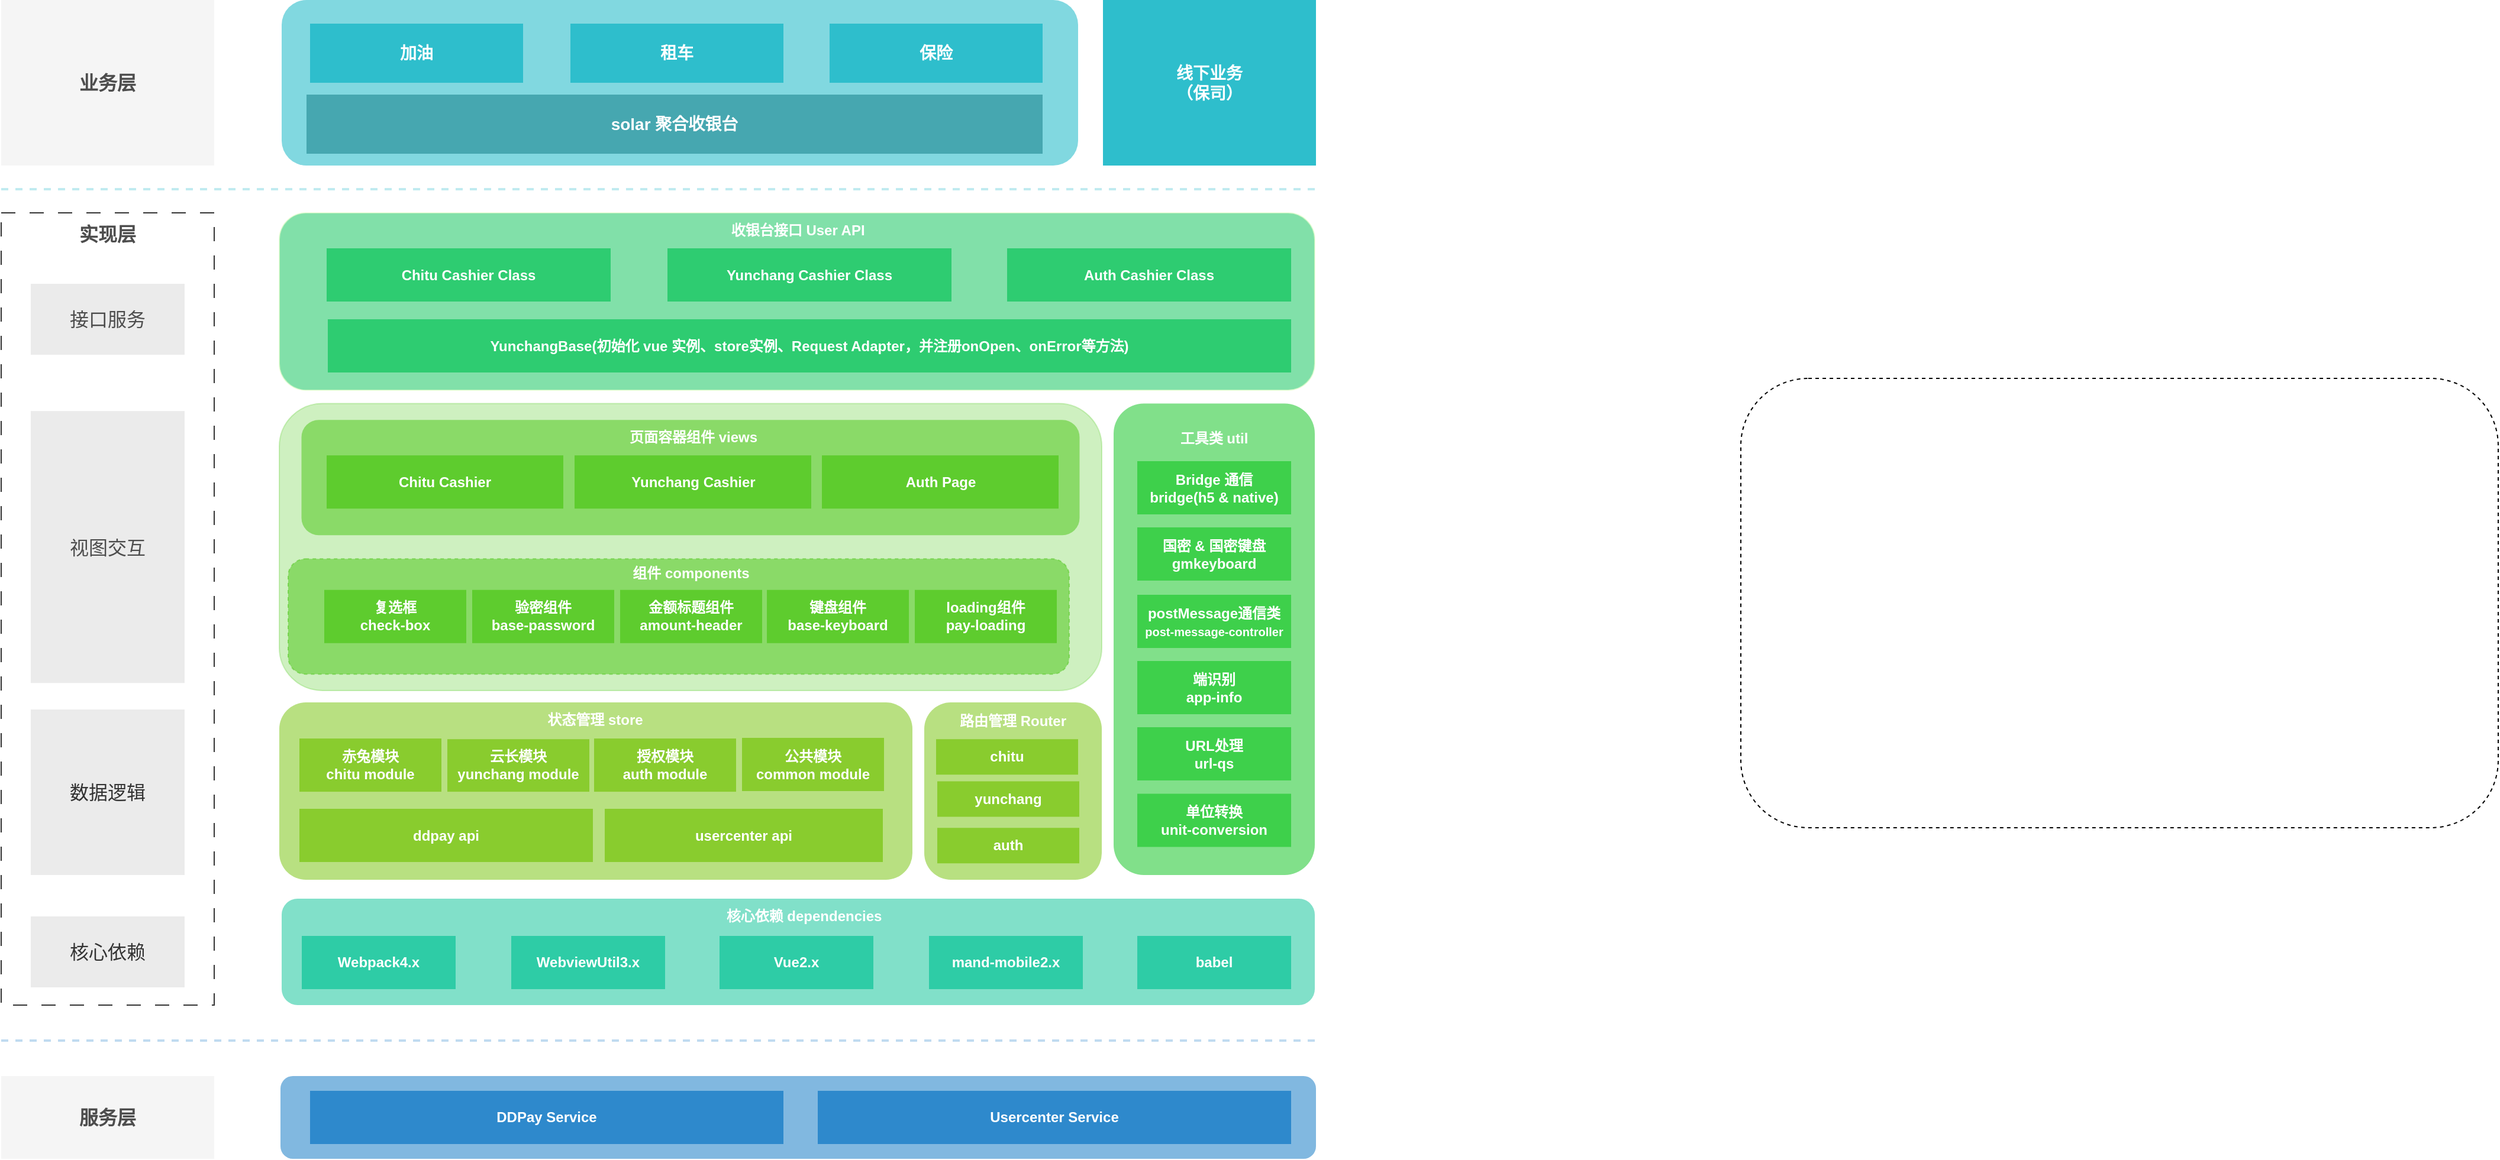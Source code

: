 <mxfile version="22.1.7" type="github">
  <diagram name="第 1 页" id="GGUch8PBxxLQfr5ORZUA">
    <mxGraphModel dx="1687" dy="925" grid="1" gridSize="10" guides="1" tooltips="1" connect="1" arrows="1" fold="1" page="1" pageScale="1" pageWidth="827" pageHeight="1169" math="0" shadow="0">
      <root>
        <mxCell id="0" />
        <mxCell id="1" parent="0" />
        <mxCell id="tyBWiqdXj7CT22cmNioW-110" value="" style="rounded=1;whiteSpace=wrap;html=1;fillColor=#2ebecc;dashed=1;labelBackgroundColor=none;strokeColor=none;opacity=60;" vertex="1" parent="1">
          <mxGeometry x="287" y="100" width="673" height="140" as="geometry" />
        </mxCell>
        <mxCell id="tyBWiqdXj7CT22cmNioW-52" value="" style="rounded=1;whiteSpace=wrap;html=1;fillColor=#2ecc3c;dashed=1;labelBackgroundColor=none;strokeColor=none;opacity=60;" vertex="1" parent="1">
          <mxGeometry x="990" y="441.25" width="170" height="398.75" as="geometry" />
        </mxCell>
        <mxCell id="tyBWiqdXj7CT22cmNioW-53" value="工具类 util" style="text;html=1;strokeColor=none;fillColor=none;align=center;verticalAlign=middle;whiteSpace=wrap;rounded=0;labelBackgroundColor=none;fontColor=#FFFFFF;fontStyle=1" vertex="1" parent="1">
          <mxGeometry x="1045" y="456.13" width="60" height="30" as="geometry" />
        </mxCell>
        <mxCell id="tyBWiqdXj7CT22cmNioW-64" value="国密 &amp;amp; 国密键盘&lt;br&gt;gmkeyboard" style="rounded=0;whiteSpace=wrap;html=1;labelBackgroundColor=none;fontColor=#FFFFFF;fontStyle=1;fillColor=#2ecc3c;strokeColor=none;opacity=80;" vertex="1" parent="1">
          <mxGeometry x="1010" y="546" width="130" height="45" as="geometry" />
        </mxCell>
        <mxCell id="tyBWiqdXj7CT22cmNioW-65" value="postMessage通信类&lt;br&gt;&lt;font style=&quot;font-size: 10px;&quot;&gt;post-message-controller&lt;/font&gt;" style="rounded=0;whiteSpace=wrap;html=1;labelBackgroundColor=none;fontColor=#FFFFFF;fontStyle=1;fillColor=#2ecc3c;strokeColor=none;opacity=80;" vertex="1" parent="1">
          <mxGeometry x="1010" y="603" width="130" height="45" as="geometry" />
        </mxCell>
        <mxCell id="tyBWiqdXj7CT22cmNioW-66" value="端识别&lt;br&gt;app-info" style="rounded=0;whiteSpace=wrap;html=1;labelBackgroundColor=none;fontColor=#FFFFFF;fontStyle=1;fillColor=#2ecc3c;strokeColor=none;opacity=80;" vertex="1" parent="1">
          <mxGeometry x="1010" y="659" width="130" height="45" as="geometry" />
        </mxCell>
        <mxCell id="tyBWiqdXj7CT22cmNioW-67" value="单位转换&lt;br&gt;unit-conversion" style="rounded=0;whiteSpace=wrap;html=1;labelBackgroundColor=none;fontColor=#FFFFFF;fontStyle=1;fillColor=#2ecc3c;strokeColor=none;opacity=80;" vertex="1" parent="1">
          <mxGeometry x="1010" y="771.25" width="130" height="45" as="geometry" />
        </mxCell>
        <mxCell id="tyBWiqdXj7CT22cmNioW-87" value="URL处理&lt;br&gt;url-qs" style="rounded=0;whiteSpace=wrap;html=1;labelBackgroundColor=none;fontColor=#FFFFFF;fontStyle=1;fillColor=#2ecc3c;strokeColor=none;opacity=80;" vertex="1" parent="1">
          <mxGeometry x="1010" y="715" width="130" height="45" as="geometry" />
        </mxCell>
        <mxCell id="tyBWiqdXj7CT22cmNioW-104" value="" style="rounded=1;whiteSpace=wrap;html=1;fillColor=#5ECC2E;labelBackgroundColor=none;strokeColor=#5ecc2e;opacity=30;fontColor=#FFFFFF;fontStyle=1" vertex="1" parent="1">
          <mxGeometry x="285" y="441.25" width="695" height="242.75" as="geometry" />
        </mxCell>
        <mxCell id="tyBWiqdXj7CT22cmNioW-49" value="" style="rounded=1;whiteSpace=wrap;html=1;fillColor=#5ECC2E;dashed=1;labelBackgroundColor=none;strokeColor=none;opacity=60;fontColor=#FFFFFF;fontStyle=1" vertex="1" parent="1">
          <mxGeometry x="303.75" y="455.12" width="657.5" height="97.5" as="geometry" />
        </mxCell>
        <mxCell id="tyBWiqdXj7CT22cmNioW-39" value="" style="rounded=1;whiteSpace=wrap;html=1;fillColor=#2ECC71;labelBackgroundColor=none;strokeColor=#E6FFCC;opacity=60;fontColor=#FFFFFF;fontStyle=1" vertex="1" parent="1">
          <mxGeometry x="285" y="280" width="875" height="150" as="geometry" />
        </mxCell>
        <mxCell id="tyBWiqdXj7CT22cmNioW-1" value="Chitu Cashier" style="rounded=0;whiteSpace=wrap;html=1;flipH=1;labelBackgroundColor=none;fillColor=#5ecc2e;fontColor=#FFFFFF;fontStyle=1;strokeColor=none;" vertex="1" parent="1">
          <mxGeometry x="325" y="485.12" width="200" height="45" as="geometry" />
        </mxCell>
        <mxCell id="tyBWiqdXj7CT22cmNioW-5" value="Yunchang Cashier" style="rounded=0;whiteSpace=wrap;html=1;flipH=1;labelBackgroundColor=none;fillColor=#5ecc2e;fontColor=#FFFFFF;fontStyle=1;strokeColor=none;" vertex="1" parent="1">
          <mxGeometry x="534.5" y="485.12" width="200" height="45" as="geometry" />
        </mxCell>
        <mxCell id="tyBWiqdXj7CT22cmNioW-6" value="Auth Page" style="rounded=0;whiteSpace=wrap;html=1;flipH=1;labelBackgroundColor=none;fillColor=#5ecc2e;fontColor=#FFFFFF;fontStyle=1;strokeColor=none;" vertex="1" parent="1">
          <mxGeometry x="743.5" y="485.12" width="200" height="45" as="geometry" />
        </mxCell>
        <mxCell id="tyBWiqdXj7CT22cmNioW-7" value="加油" style="rounded=0;whiteSpace=wrap;html=1;labelBackgroundColor=none;fillColor=#2ebecc;strokeColor=none;fontSize=14;fontStyle=1;fontColor=#FFFFFF;" vertex="1" parent="1">
          <mxGeometry x="311" y="120" width="180" height="50" as="geometry" />
        </mxCell>
        <mxCell id="tyBWiqdXj7CT22cmNioW-8" value="租车" style="rounded=0;whiteSpace=wrap;html=1;labelBackgroundColor=none;fillColor=#2ebecc;strokeColor=none;fontSize=14;fontStyle=1;fontColor=#FFFFFF;" vertex="1" parent="1">
          <mxGeometry x="531" y="120" width="180" height="50" as="geometry" />
        </mxCell>
        <mxCell id="tyBWiqdXj7CT22cmNioW-9" value="保险" style="rounded=0;whiteSpace=wrap;html=1;labelBackgroundColor=none;fillColor=#2ebecc;strokeColor=none;fontSize=14;fontStyle=1;fontColor=#FFFFFF;" vertex="1" parent="1">
          <mxGeometry x="750" y="120" width="180" height="50" as="geometry" />
        </mxCell>
        <mxCell id="tyBWiqdXj7CT22cmNioW-10" value="线下业务&lt;br&gt;（保司）" style="rounded=0;whiteSpace=wrap;html=1;labelBackgroundColor=none;fillColor=#2ebecc;strokeColor=none;fontSize=14;fontStyle=1;fontColor=#FFFFFF;" vertex="1" parent="1">
          <mxGeometry x="981" y="100" width="180" height="140" as="geometry" />
        </mxCell>
        <mxCell id="tyBWiqdXj7CT22cmNioW-28" value="Chitu Cashier Class" style="rounded=0;whiteSpace=wrap;html=1;labelBackgroundColor=none;fillColor=#2ecc71;strokeColor=none;fontColor=#FFFFFF;fontStyle=1" vertex="1" parent="1">
          <mxGeometry x="325" y="310" width="240" height="45" as="geometry" />
        </mxCell>
        <mxCell id="tyBWiqdXj7CT22cmNioW-14" value="YunchangBase(初始化 vue 实例、store实例、Request Adapter，并注册onOpen、onError等方法)" style="rounded=0;whiteSpace=wrap;html=1;labelBackgroundColor=none;fillColor=#2ecc71;strokeColor=none;fontColor=#FFFFFF;fontStyle=1" vertex="1" parent="1">
          <mxGeometry x="326" y="370" width="814" height="45" as="geometry" />
        </mxCell>
        <mxCell id="tyBWiqdXj7CT22cmNioW-2" value="" style="rounded=1;whiteSpace=wrap;html=1;fillColor=none;dashed=1;labelBackgroundColor=none;" vertex="1" parent="1">
          <mxGeometry x="1520" y="420" width="640" height="380" as="geometry" />
        </mxCell>
        <mxCell id="tyBWiqdXj7CT22cmNioW-40" value="" style="rounded=1;whiteSpace=wrap;html=1;fillColor=#5ECC2E;dashed=1;labelBackgroundColor=none;strokeColor=#5ecc2e;opacity=60;fontColor=#FFFFFF;fontStyle=1" vertex="1" parent="1">
          <mxGeometry x="292.5" y="572.62" width="660" height="97.5" as="geometry" />
        </mxCell>
        <mxCell id="tyBWiqdXj7CT22cmNioW-41" value="复选框&lt;br&gt;check-box" style="rounded=0;whiteSpace=wrap;html=1;labelBackgroundColor=none;fillColor=#5ecc2e;fontColor=#FFFFFF;fontStyle=1;strokeColor=none;" vertex="1" parent="1">
          <mxGeometry x="323" y="598.87" width="120" height="45" as="geometry" />
        </mxCell>
        <mxCell id="tyBWiqdXj7CT22cmNioW-43" value="验密组件&lt;br&gt;base-password" style="rounded=0;whiteSpace=wrap;html=1;labelBackgroundColor=none;fillColor=#5ecc2e;fontColor=#FFFFFF;fontStyle=1;strokeColor=none;" vertex="1" parent="1">
          <mxGeometry x="448" y="598.87" width="120" height="45" as="geometry" />
        </mxCell>
        <mxCell id="tyBWiqdXj7CT22cmNioW-44" value="金额标题组件&lt;br&gt;amount-header" style="rounded=0;whiteSpace=wrap;html=1;labelBackgroundColor=none;fillColor=#5ecc2e;fontColor=#FFFFFF;fontStyle=1;strokeColor=none;" vertex="1" parent="1">
          <mxGeometry x="573" y="598.87" width="120" height="45" as="geometry" />
        </mxCell>
        <mxCell id="tyBWiqdXj7CT22cmNioW-46" value="键盘组件&lt;br&gt;base-keyboard" style="rounded=0;whiteSpace=wrap;html=1;labelBackgroundColor=none;fillColor=#5ecc2e;fontColor=#FFFFFF;fontStyle=1;strokeColor=none;" vertex="1" parent="1">
          <mxGeometry x="697" y="598.87" width="120" height="45" as="geometry" />
        </mxCell>
        <mxCell id="tyBWiqdXj7CT22cmNioW-47" value="组件 components" style="text;html=1;strokeColor=none;fillColor=none;align=center;verticalAlign=middle;whiteSpace=wrap;rounded=0;labelBackgroundColor=none;fontColor=#FFFFFF;fontStyle=1" vertex="1" parent="1">
          <mxGeometry x="573.75" y="570.12" width="117.5" height="30" as="geometry" />
        </mxCell>
        <mxCell id="tyBWiqdXj7CT22cmNioW-50" value="页面容器组件 views" style="text;html=1;strokeColor=none;fillColor=none;align=center;verticalAlign=middle;whiteSpace=wrap;rounded=0;labelBackgroundColor=none;fontColor=#FFFFFF;fontStyle=1" vertex="1" parent="1">
          <mxGeometry x="569.5" y="455.12" width="130" height="30" as="geometry" />
        </mxCell>
        <mxCell id="tyBWiqdXj7CT22cmNioW-54" value="" style="rounded=1;whiteSpace=wrap;html=1;fillColor=#89CC2e;dashed=1;labelBackgroundColor=none;strokeColor=none;opacity=60;fontColor=#FFFFFF;fontStyle=1" vertex="1" parent="1">
          <mxGeometry x="285" y="694" width="535" height="150" as="geometry" />
        </mxCell>
        <mxCell id="tyBWiqdXj7CT22cmNioW-55" value="状态管理 store" style="text;html=1;strokeColor=none;fillColor=none;align=center;verticalAlign=middle;whiteSpace=wrap;rounded=0;labelBackgroundColor=none;fontColor=#FFFFFF;fontStyle=1" vertex="1" parent="1">
          <mxGeometry x="287" y="694" width="530" height="30" as="geometry" />
        </mxCell>
        <mxCell id="tyBWiqdXj7CT22cmNioW-56" value="ddpay&amp;nbsp;api" style="rounded=0;whiteSpace=wrap;html=1;flipH=0;labelBackgroundColor=none;strokeColor=none;fillColor=#89CC2e;fontColor=#FFFFFF;fontStyle=1" vertex="1" parent="1">
          <mxGeometry x="302" y="784" width="248" height="45" as="geometry" />
        </mxCell>
        <mxCell id="tyBWiqdXj7CT22cmNioW-58" value="赤兔模块&lt;br&gt;chitu module" style="rounded=0;whiteSpace=wrap;html=1;flipH=0;labelBackgroundColor=none;strokeColor=none;fillColor=#89CC2e;fontColor=#FFFFFF;fontStyle=1" vertex="1" parent="1">
          <mxGeometry x="302" y="724.56" width="120" height="45" as="geometry" />
        </mxCell>
        <mxCell id="tyBWiqdXj7CT22cmNioW-60" value="云长模块&lt;br&gt;yunchang module" style="rounded=0;whiteSpace=wrap;html=1;flipH=0;labelBackgroundColor=none;strokeColor=none;fillColor=#89CC2e;fontColor=#FFFFFF;fontStyle=1" vertex="1" parent="1">
          <mxGeometry x="427" y="725.12" width="120" height="44.44" as="geometry" />
        </mxCell>
        <mxCell id="tyBWiqdXj7CT22cmNioW-61" value="授权模块&lt;br&gt;auth module" style="rounded=0;whiteSpace=wrap;html=1;flipH=0;labelBackgroundColor=none;strokeColor=none;fillColor=#89CC2e;fontColor=#FFFFFF;fontStyle=1" vertex="1" parent="1">
          <mxGeometry x="551" y="724.56" width="120" height="45" as="geometry" />
        </mxCell>
        <mxCell id="tyBWiqdXj7CT22cmNioW-62" value="公共模块&lt;br&gt;common module" style="rounded=0;whiteSpace=wrap;html=1;flipH=0;labelBackgroundColor=none;strokeColor=none;fillColor=#89CC2e;fontColor=#FFFFFF;fontStyle=1" vertex="1" parent="1">
          <mxGeometry x="676" y="724" width="120" height="45" as="geometry" />
        </mxCell>
        <mxCell id="tyBWiqdXj7CT22cmNioW-68" value="" style="rounded=1;whiteSpace=wrap;html=1;fillColor=#2e89cc;dashed=1;labelBackgroundColor=none;strokeColor=none;opacity=60;" vertex="1" parent="1">
          <mxGeometry x="286" y="1010" width="875" height="70" as="geometry" />
        </mxCell>
        <mxCell id="tyBWiqdXj7CT22cmNioW-36" value="DDPay Service" style="rounded=0;whiteSpace=wrap;html=1;labelBackgroundColor=none;fillColor=#2e89cc;strokeColor=none;fontStyle=1;fontColor=#FFFFFF;" vertex="1" parent="1">
          <mxGeometry x="311" y="1022.5" width="400" height="45" as="geometry" />
        </mxCell>
        <mxCell id="tyBWiqdXj7CT22cmNioW-37" value="Usercenter Service" style="rounded=0;whiteSpace=wrap;html=1;labelBackgroundColor=none;fillColor=#2e89cc;strokeColor=none;fontStyle=1;fontColor=#FFFFFF;" vertex="1" parent="1">
          <mxGeometry x="740" y="1022.5" width="400" height="45" as="geometry" />
        </mxCell>
        <mxCell id="tyBWiqdXj7CT22cmNioW-71" value="usercenter api" style="rounded=0;whiteSpace=wrap;html=1;flipH=0;labelBackgroundColor=none;strokeColor=none;fillColor=#89CC2e;fontColor=#FFFFFF;fontStyle=1" vertex="1" parent="1">
          <mxGeometry x="560" y="784" width="235" height="45" as="geometry" />
        </mxCell>
        <mxCell id="tyBWiqdXj7CT22cmNioW-75" value="" style="rounded=1;whiteSpace=wrap;html=1;fillColor=#2ecca6;dashed=1;labelBackgroundColor=none;strokeColor=none;opacity=60;fontStyle=1;fontColor=#FFFFFF;" vertex="1" parent="1">
          <mxGeometry x="287" y="860" width="873" height="90" as="geometry" />
        </mxCell>
        <mxCell id="tyBWiqdXj7CT22cmNioW-77" value="Webpack4.x" style="rounded=0;whiteSpace=wrap;html=1;flipH=0;labelBackgroundColor=none;strokeColor=none;fillColor=#2ecca6;fontStyle=1;fontColor=#FFFFFF;" vertex="1" parent="1">
          <mxGeometry x="304" y="891.5" width="130" height="45" as="geometry" />
        </mxCell>
        <mxCell id="tyBWiqdXj7CT22cmNioW-78" value="WebviewUtil3.x" style="rounded=0;whiteSpace=wrap;html=1;flipH=0;labelBackgroundColor=none;strokeColor=none;fillColor=#2ecca6;fontStyle=1;fontColor=#FFFFFF;" vertex="1" parent="1">
          <mxGeometry x="481" y="891.5" width="130" height="45" as="geometry" />
        </mxCell>
        <mxCell id="tyBWiqdXj7CT22cmNioW-79" value="Vue2.x" style="rounded=0;whiteSpace=wrap;html=1;flipH=0;labelBackgroundColor=none;strokeColor=none;fillColor=#2ecca6;fontStyle=1;fontColor=#FFFFFF;" vertex="1" parent="1">
          <mxGeometry x="657" y="891.5" width="130" height="45" as="geometry" />
        </mxCell>
        <mxCell id="tyBWiqdXj7CT22cmNioW-80" value="mand-mobile2.x" style="rounded=0;whiteSpace=wrap;html=1;flipH=0;labelBackgroundColor=none;strokeColor=none;fillColor=#2ecca6;fontStyle=1;fontColor=#FFFFFF;" vertex="1" parent="1">
          <mxGeometry x="834" y="891.5" width="130" height="45" as="geometry" />
        </mxCell>
        <mxCell id="tyBWiqdXj7CT22cmNioW-81" value="babel" style="rounded=0;whiteSpace=wrap;html=1;flipH=0;labelBackgroundColor=none;strokeColor=none;fillColor=#2ecca6;fontStyle=1;fontColor=#FFFFFF;" vertex="1" parent="1">
          <mxGeometry x="1010" y="891.5" width="130" height="45" as="geometry" />
        </mxCell>
        <mxCell id="tyBWiqdXj7CT22cmNioW-82" value="" style="endArrow=none;dashed=1;html=1;rounded=0;labelBackgroundColor=none;fontColor=default;strokeColor=#2E89CC;strokeWidth=2;opacity=30;" edge="1" parent="1">
          <mxGeometry width="50" height="50" relative="1" as="geometry">
            <mxPoint x="50" y="980" as="sourcePoint" />
            <mxPoint x="1160" y="980" as="targetPoint" />
          </mxGeometry>
        </mxCell>
        <mxCell id="tyBWiqdXj7CT22cmNioW-85" value="loading组件&lt;br&gt;pay-loading" style="rounded=0;whiteSpace=wrap;html=1;labelBackgroundColor=none;fillColor=#5ecc2e;fontColor=#FFFFFF;fontStyle=1;strokeColor=none;" vertex="1" parent="1">
          <mxGeometry x="822" y="598.87" width="120" height="45" as="geometry" />
        </mxCell>
        <mxCell id="tyBWiqdXj7CT22cmNioW-86" value="&lt;span style=&quot;font-size: 18px;&quot;&gt;视图交互层&lt;/span&gt;" style="text;html=1;strokeColor=none;fillColor=none;align=center;verticalAlign=middle;whiteSpace=wrap;rounded=0;labelBackgroundColor=none;fontColor=#FFFFFF;fontStyle=1" vertex="1" parent="1">
          <mxGeometry x="170" y="561.75" width="100" height="30" as="geometry" />
        </mxCell>
        <mxCell id="tyBWiqdXj7CT22cmNioW-89" value="" style="rounded=1;whiteSpace=wrap;html=1;fillColor=#89CC2e;dashed=1;labelBackgroundColor=none;strokeColor=none;opacity=60;fontColor=#FFFFFF;fontStyle=1" vertex="1" parent="1">
          <mxGeometry x="830" y="694" width="150" height="150" as="geometry" />
        </mxCell>
        <mxCell id="tyBWiqdXj7CT22cmNioW-90" value="路由管理 Router" style="text;html=1;strokeColor=none;fillColor=none;align=center;verticalAlign=middle;whiteSpace=wrap;rounded=0;labelBackgroundColor=none;fontColor=#FFFFFF;fontStyle=1" vertex="1" parent="1">
          <mxGeometry x="835" y="695.12" width="140" height="30" as="geometry" />
        </mxCell>
        <mxCell id="tyBWiqdXj7CT22cmNioW-91" value="chitu" style="rounded=0;whiteSpace=wrap;html=1;flipH=0;labelBackgroundColor=none;strokeColor=none;fillColor=#89CC2e;fontColor=#FFFFFF;fontStyle=1" vertex="1" parent="1">
          <mxGeometry x="840" y="725.12" width="120" height="30" as="geometry" />
        </mxCell>
        <mxCell id="tyBWiqdXj7CT22cmNioW-92" value="yunchang" style="rounded=0;whiteSpace=wrap;html=1;flipH=0;labelBackgroundColor=none;strokeColor=none;fillColor=#89CC2e;fontColor=#FFFFFF;fontStyle=1" vertex="1" parent="1">
          <mxGeometry x="841" y="760.75" width="120" height="30" as="geometry" />
        </mxCell>
        <mxCell id="tyBWiqdXj7CT22cmNioW-93" value="auth" style="rounded=0;whiteSpace=wrap;html=1;flipH=0;labelBackgroundColor=none;strokeColor=none;fillColor=#89CC2e;fontColor=#FFFFFF;fontStyle=1" vertex="1" parent="1">
          <mxGeometry x="841" y="800.12" width="120" height="30" as="geometry" />
        </mxCell>
        <mxCell id="tyBWiqdXj7CT22cmNioW-100" value="Yunchang Cashier Class" style="rounded=0;whiteSpace=wrap;html=1;labelBackgroundColor=none;fillColor=#2ecc71;strokeColor=none;fontColor=#FFFFFF;fontStyle=1" vertex="1" parent="1">
          <mxGeometry x="613" y="310" width="240" height="45" as="geometry" />
        </mxCell>
        <mxCell id="tyBWiqdXj7CT22cmNioW-101" value="Auth Cashier Class" style="rounded=0;whiteSpace=wrap;html=1;labelBackgroundColor=none;fillColor=#2ECC71;strokeColor=none;fontColor=#FFFFFF;fontStyle=1" vertex="1" parent="1">
          <mxGeometry x="900" y="310" width="240" height="45" as="geometry" />
        </mxCell>
        <mxCell id="tyBWiqdXj7CT22cmNioW-106" value="" style="endArrow=none;html=1;rounded=0;labelBackgroundColor=none;fontColor=#FFFFFF;strokeColor=#2EBECC;fontStyle=1;dashed=1;strokeWidth=2;opacity=30;" edge="1" parent="1">
          <mxGeometry width="50" height="50" relative="1" as="geometry">
            <mxPoint x="50" y="260" as="sourcePoint" />
            <mxPoint x="1160" y="260" as="targetPoint" />
          </mxGeometry>
        </mxCell>
        <mxCell id="tyBWiqdXj7CT22cmNioW-108" value="Bridge 通信&lt;br&gt;bridge(h5 &amp;amp; native)" style="rounded=0;whiteSpace=wrap;html=1;labelBackgroundColor=none;fontColor=#FFFFFF;fontStyle=1;fillColor=#2ecc3c;strokeColor=none;opacity=80;" vertex="1" parent="1">
          <mxGeometry x="1010" y="490" width="130" height="45" as="geometry" />
        </mxCell>
        <mxCell id="tyBWiqdXj7CT22cmNioW-109" value="核心依赖 dependencies" style="text;html=1;strokeColor=none;fillColor=none;align=center;verticalAlign=middle;whiteSpace=wrap;rounded=0;labelBackgroundColor=none;fontColor=#FFFFFF;fontStyle=1" vertex="1" parent="1">
          <mxGeometry x="297" y="860" width="863" height="30" as="geometry" />
        </mxCell>
        <mxCell id="tyBWiqdXj7CT22cmNioW-112" value="收银台接口 User API&amp;nbsp;" style="text;html=1;strokeColor=none;fillColor=none;align=center;verticalAlign=middle;whiteSpace=wrap;rounded=0;labelBackgroundColor=none;fontColor=#FFFFFF;fontStyle=1" vertex="1" parent="1">
          <mxGeometry x="659.5" y="280" width="130" height="30" as="geometry" />
        </mxCell>
        <mxCell id="tyBWiqdXj7CT22cmNioW-119" value="&lt;font style=&quot;font-size: 16px;&quot; color=&quot;#4d4d4d&quot;&gt;&lt;b&gt;业务层&lt;/b&gt;&lt;/font&gt;" style="rounded=0;whiteSpace=wrap;html=1;fillColor=#f5f5f5;strokeColor=none;fontColor=#333333;" vertex="1" parent="1">
          <mxGeometry x="50" y="100" width="180" height="140" as="geometry" />
        </mxCell>
        <mxCell id="tyBWiqdXj7CT22cmNioW-120" value="&lt;font style=&quot;font-size: 16px;&quot; color=&quot;#4d4d4d&quot;&gt;&lt;b&gt;实现层&lt;br&gt;&lt;br&gt;&lt;br&gt;&lt;br&gt;&lt;br&gt;&lt;br&gt;&lt;br&gt;&lt;br&gt;&lt;br&gt;&lt;br&gt;&lt;br&gt;&lt;br&gt;&lt;br&gt;&lt;br&gt;&lt;br&gt;&lt;br&gt;&lt;br&gt;&lt;br&gt;&lt;br&gt;&lt;br&gt;&lt;br&gt;&lt;br&gt;&lt;br&gt;&lt;br&gt;&lt;br&gt;&lt;br&gt;&lt;br&gt;&lt;br&gt;&lt;br&gt;&lt;br&gt;&lt;br&gt;&lt;br&gt;&lt;br&gt;&lt;/b&gt;&lt;br&gt;&lt;/font&gt;" style="rounded=0;whiteSpace=wrap;html=1;fillColor=none;strokeColor=default;fontColor=#333333;dashed=1;dashPattern=12 12;opacity=80;" vertex="1" parent="1">
          <mxGeometry x="50" y="280" width="180" height="670" as="geometry" />
        </mxCell>
        <mxCell id="tyBWiqdXj7CT22cmNioW-121" value="&lt;font style=&quot;font-size: 16px;&quot; color=&quot;#4d4d4d&quot;&gt;服务层&lt;/font&gt;" style="rounded=0;whiteSpace=wrap;html=1;fillColor=#f5f5f5;strokeColor=none;fontColor=#333333;fontStyle=1" vertex="1" parent="1">
          <mxGeometry x="50" y="1010" width="180" height="70" as="geometry" />
        </mxCell>
        <mxCell id="tyBWiqdXj7CT22cmNioW-129" value="solar 聚合收银台" style="rounded=0;whiteSpace=wrap;html=1;labelBackgroundColor=none;fillColor=#218791;strokeColor=none;fontSize=14;fontStyle=1;fontColor=#FFFFFF;opacity=60;" vertex="1" parent="1">
          <mxGeometry x="308" y="180" width="622" height="50" as="geometry" />
        </mxCell>
        <mxCell id="tyBWiqdXj7CT22cmNioW-132" value="&lt;font color=&quot;#4d4d4d&quot;&gt;&lt;span style=&quot;font-size: 16px;&quot;&gt;接口服务&lt;/span&gt;&lt;/font&gt;" style="rounded=0;whiteSpace=wrap;html=1;fillColor=#E6E6E6;strokeColor=none;fontColor=#333333;opacity=80;" vertex="1" parent="1">
          <mxGeometry x="75" y="340" width="130" height="60" as="geometry" />
        </mxCell>
        <mxCell id="tyBWiqdXj7CT22cmNioW-133" value="&lt;font color=&quot;#4d4d4d&quot;&gt;&lt;span style=&quot;font-size: 16px;&quot;&gt;视图交互&lt;/span&gt;&lt;/font&gt;" style="rounded=0;whiteSpace=wrap;html=1;fillColor=#E6E6E6;strokeColor=none;fontColor=#333333;opacity=80;" vertex="1" parent="1">
          <mxGeometry x="75" y="447.62" width="130" height="230" as="geometry" />
        </mxCell>
        <mxCell id="tyBWiqdXj7CT22cmNioW-134" value="&lt;font style=&quot;font-size: 16px;&quot;&gt;数据逻辑&lt;/font&gt;" style="rounded=0;whiteSpace=wrap;html=1;fillColor=#E6E6E6;strokeColor=none;fontColor=#333333;opacity=80;" vertex="1" parent="1">
          <mxGeometry x="75" y="700" width="130" height="140" as="geometry" />
        </mxCell>
        <mxCell id="tyBWiqdXj7CT22cmNioW-135" value="&lt;font style=&quot;font-size: 16px;&quot;&gt;核心依赖&lt;/font&gt;" style="rounded=0;whiteSpace=wrap;html=1;fillColor=#E6E6E6;strokeColor=none;fontColor=#333333;opacity=80;" vertex="1" parent="1">
          <mxGeometry x="75" y="875" width="130" height="60" as="geometry" />
        </mxCell>
      </root>
    </mxGraphModel>
  </diagram>
</mxfile>
